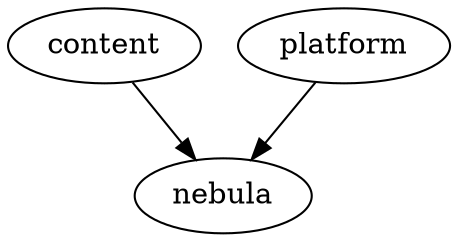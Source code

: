 digraph G
{
	nebula [label="nebula"];
	
	content [label="content"];
	
	platform [label="platform"];
	
	content -> nebula;
	platform -> nebula;
}
